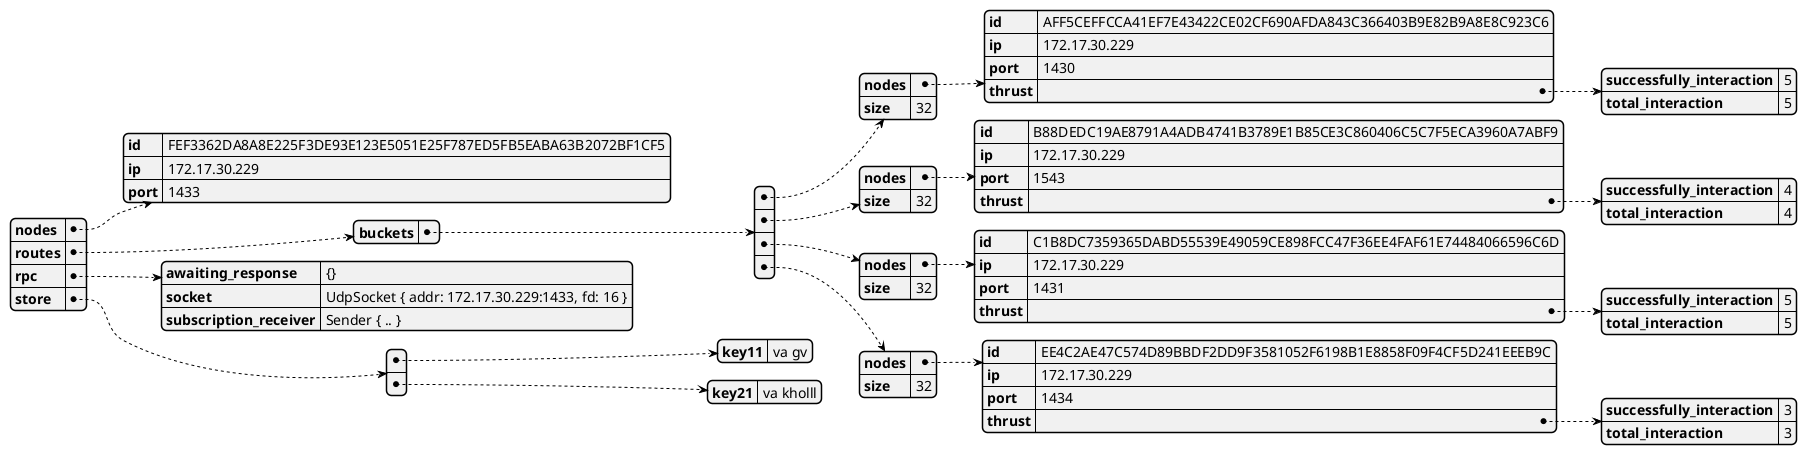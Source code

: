 @startjson
{"nodes":{"id":"FEF3362DA8A8E225F3DE93E123E5051E25F787ED5FB5EABA63B2072BF1CF5","ip":"172.17.30.229","port":1433},"routes":{"buckets":[{"nodes":{"id":"AFF5CEFFCCA41EF7E43422CE02CF690AFDA843C366403B9E82B9A8E8C923C6","ip":"172.17.30.229","port":1430,"thrust":{"successfully_interaction":5,"total_interaction":5}},"size":32},{"nodes":{"id":"B88DEDC19AE8791A4ADB4741B3789E1B85CE3C860406C5C7F5ECA3960A7ABF9","ip":"172.17.30.229","port":1543,"thrust":{"successfully_interaction":4,"total_interaction":4}},"size":32},{"nodes":{"id":"C1B8DC7359365DABD55539E49059CE898FCC47F36EE4FAF61E74484066596C6D","ip":"172.17.30.229","port":1431,"thrust":{"successfully_interaction":5,"total_interaction":5}},"size":32},{"nodes":{"id":"EE4C2AE47C574D89BBDF2DD9F3581052F6198B1E8858F09F4CF5D241EEEB9C","ip":"172.17.30.229","port":1434,"thrust":{"successfully_interaction":3,"total_interaction":3}},"size":32}]},"rpc":{"awaiting_response":"{}","socket":"UdpSocket { addr: 172.17.30.229:1433, fd: 16 }","subscription_receiver":"Sender { .. }"},"store":[{"key11":"va gv"},{"key21":"va kholll"}]}
@endjson